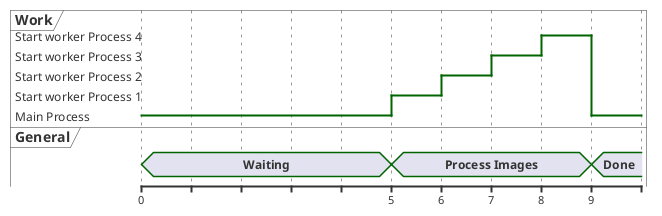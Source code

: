 @startuml Participant_Oriented
robust "Work" as W
concise "General" as G

@W
0 is "Main Process"
+5 is "Start worker Process 1"
+1 is "Start worker Process 2"
+1 is "Start worker Process 3"
+1 is "Start worker Process 4"
+1 is "Main Process"

@G
0 is Waiting
+5 is "Process Images"
+4 is "Done"
@enduml